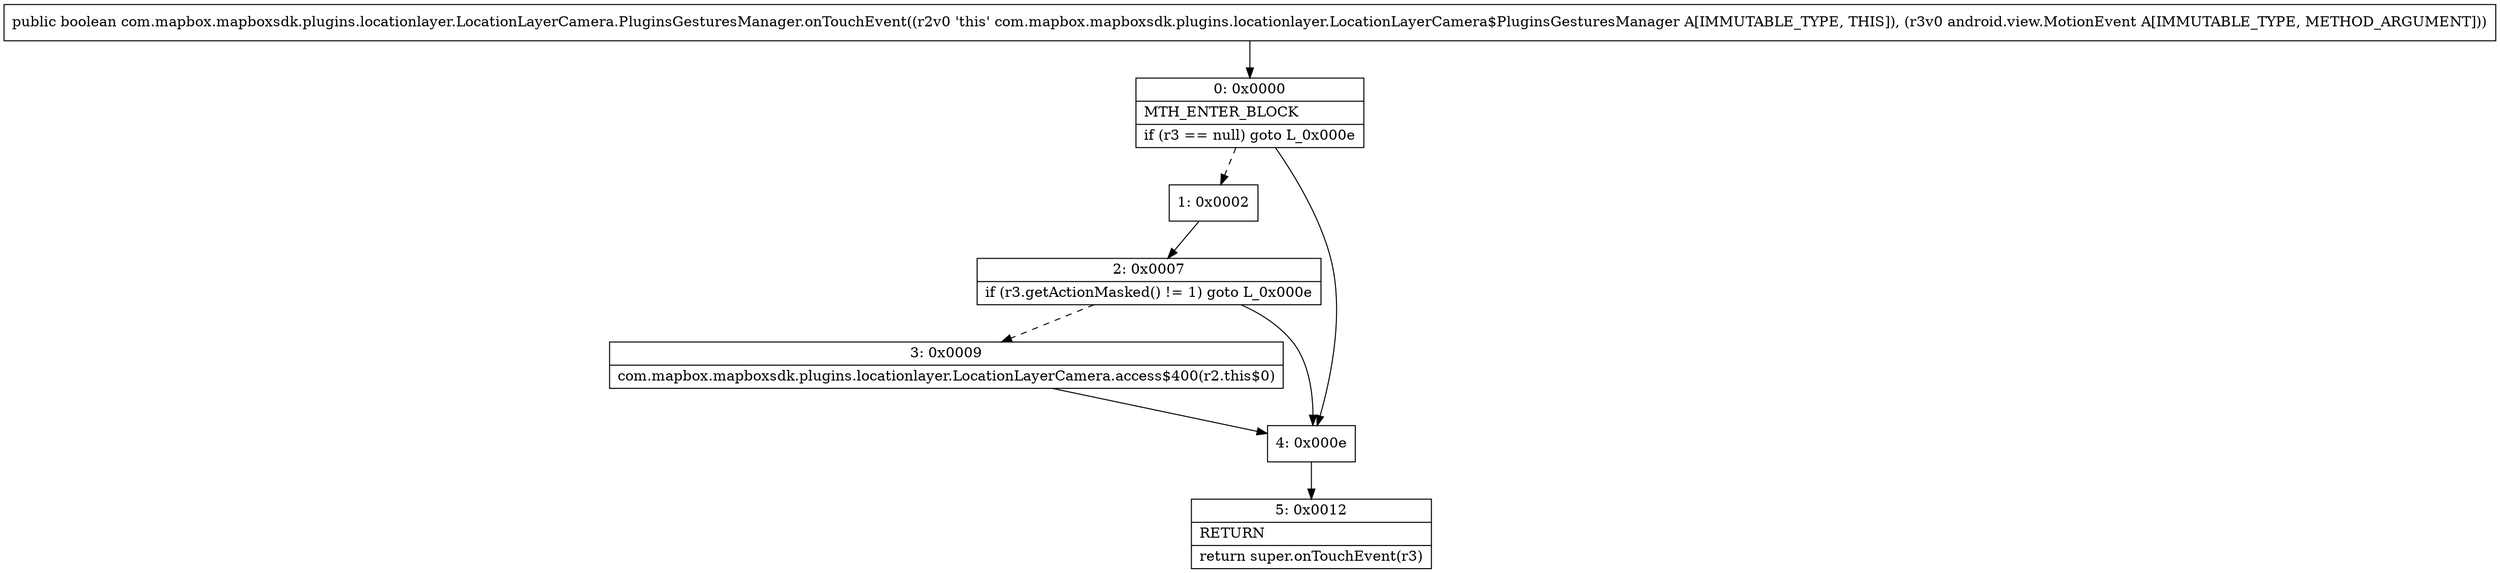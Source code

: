 digraph "CFG forcom.mapbox.mapboxsdk.plugins.locationlayer.LocationLayerCamera.PluginsGesturesManager.onTouchEvent(Landroid\/view\/MotionEvent;)Z" {
Node_0 [shape=record,label="{0\:\ 0x0000|MTH_ENTER_BLOCK\l|if (r3 == null) goto L_0x000e\l}"];
Node_1 [shape=record,label="{1\:\ 0x0002}"];
Node_2 [shape=record,label="{2\:\ 0x0007|if (r3.getActionMasked() != 1) goto L_0x000e\l}"];
Node_3 [shape=record,label="{3\:\ 0x0009|com.mapbox.mapboxsdk.plugins.locationlayer.LocationLayerCamera.access$400(r2.this$0)\l}"];
Node_4 [shape=record,label="{4\:\ 0x000e}"];
Node_5 [shape=record,label="{5\:\ 0x0012|RETURN\l|return super.onTouchEvent(r3)\l}"];
MethodNode[shape=record,label="{public boolean com.mapbox.mapboxsdk.plugins.locationlayer.LocationLayerCamera.PluginsGesturesManager.onTouchEvent((r2v0 'this' com.mapbox.mapboxsdk.plugins.locationlayer.LocationLayerCamera$PluginsGesturesManager A[IMMUTABLE_TYPE, THIS]), (r3v0 android.view.MotionEvent A[IMMUTABLE_TYPE, METHOD_ARGUMENT])) }"];
MethodNode -> Node_0;
Node_0 -> Node_1[style=dashed];
Node_0 -> Node_4;
Node_1 -> Node_2;
Node_2 -> Node_3[style=dashed];
Node_2 -> Node_4;
Node_3 -> Node_4;
Node_4 -> Node_5;
}

